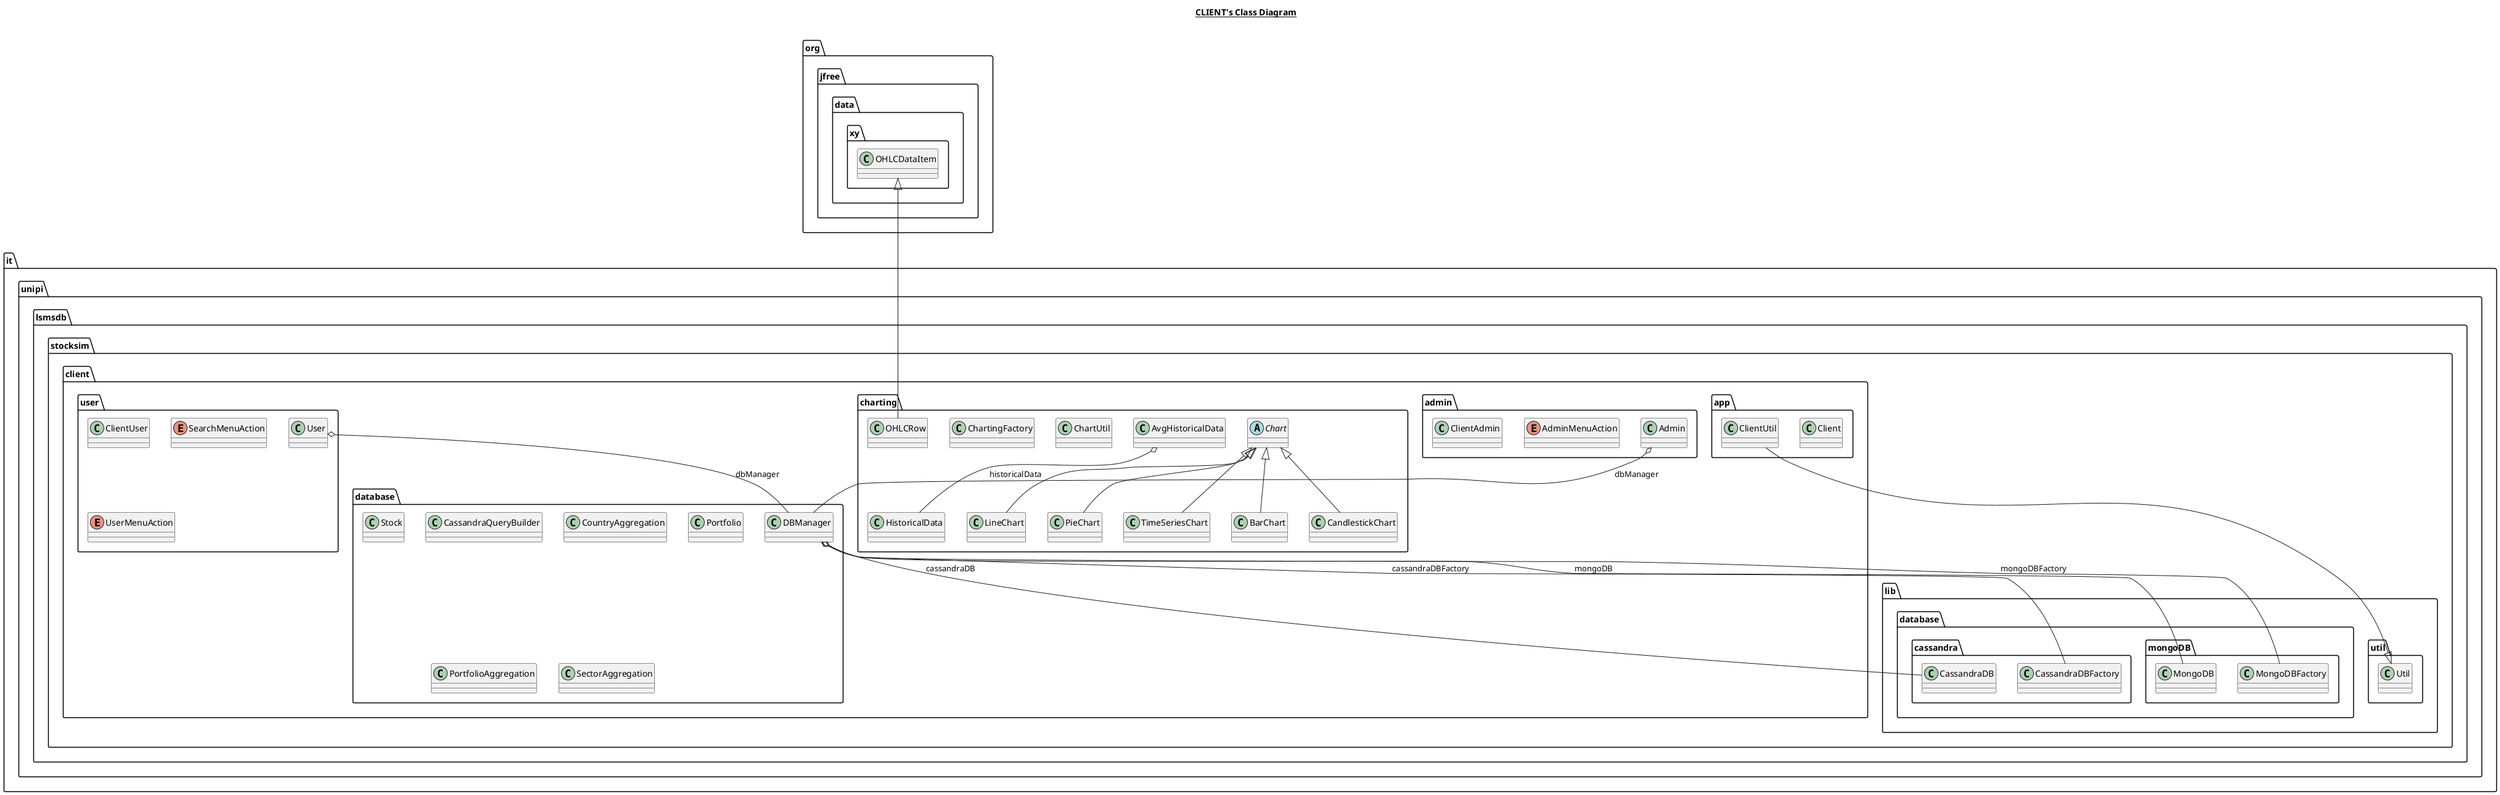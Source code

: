 @startuml

title __CLIENT's Class Diagram__\n

  namespace it.unipi.lsmsdb.stocksim.client.admin {
    class it.unipi.lsmsdb.stocksim.client.admin.Admin {
    }
  }
  

  namespace it.unipi.lsmsdb.stocksim.client.admin {
    enum AdminMenuAction {
    }
  }
  

  namespace it.unipi.lsmsdb.stocksim.client.admin {
    class it.unipi.lsmsdb.stocksim.client.admin.ClientAdmin {
    }
  }
  

  namespace it.unipi.lsmsdb.stocksim.client.app {
    class it.unipi.lsmsdb.stocksim.client.app.Client {
    }
  }
  

  namespace it.unipi.lsmsdb.stocksim.client.app {
    class it.unipi.lsmsdb.stocksim.client.app.ClientUtil {
    }
  }
  

  namespace it.unipi.lsmsdb.stocksim.client.charting {
    class it.unipi.lsmsdb.stocksim.client.charting.AvgHistoricalData {
    }
  }
  

  namespace it.unipi.lsmsdb.stocksim.client.charting {
    class it.unipi.lsmsdb.stocksim.client.charting.BarChart {
    }
  }
  

  namespace it.unipi.lsmsdb.stocksim.client.charting {
    class it.unipi.lsmsdb.stocksim.client.charting.CandlestickChart {
    }
  }
  

  namespace it.unipi.lsmsdb.stocksim.client.charting {
    abstract class it.unipi.lsmsdb.stocksim.client.charting.Chart {
    }
  }
  

  namespace it.unipi.lsmsdb.stocksim.client.charting {
    class it.unipi.lsmsdb.stocksim.client.charting.ChartUtil {
    }
  }
  

  namespace it.unipi.lsmsdb.stocksim.client.charting {
    class it.unipi.lsmsdb.stocksim.client.charting.ChartingFactory {
    }
  }
  

  namespace it.unipi.lsmsdb.stocksim.client.charting {
    class it.unipi.lsmsdb.stocksim.client.charting.HistoricalData {
    }
  }
  

  namespace it.unipi.lsmsdb.stocksim.client.charting {
    class it.unipi.lsmsdb.stocksim.client.charting.LineChart {
    }
  }
  

  namespace it.unipi.lsmsdb.stocksim.client.charting {
    class it.unipi.lsmsdb.stocksim.client.charting.OHLCRow {
    }
  }
  

  namespace it.unipi.lsmsdb.stocksim.client.charting {
    class it.unipi.lsmsdb.stocksim.client.charting.PieChart {
    }
  }
  

  namespace it.unipi.lsmsdb.stocksim.client.charting {
    class it.unipi.lsmsdb.stocksim.client.charting.TimeSeriesChart {
    }
  }
  

  namespace it.unipi.lsmsdb.stocksim.client.database {
    class it.unipi.lsmsdb.stocksim.client.database.CassandraQueryBuilder {
    }
  }
  

  namespace it.unipi.lsmsdb.stocksim.client.database {
    class it.unipi.lsmsdb.stocksim.client.database.CountryAggregation {
    }
  }
  

  namespace it.unipi.lsmsdb.stocksim.client.database {
    class it.unipi.lsmsdb.stocksim.client.database.DBManager {
    }
  }
  

  namespace it.unipi.lsmsdb.stocksim.client.database {
    class it.unipi.lsmsdb.stocksim.client.database.Portfolio {
    }
  }
  

  namespace it.unipi.lsmsdb.stocksim.client.database {
    class it.unipi.lsmsdb.stocksim.client.database.PortfolioAggregation {
    }
  }
  

  namespace it.unipi.lsmsdb.stocksim.client.database {
    class it.unipi.lsmsdb.stocksim.client.database.SectorAggregation {
    }
  }
  

  namespace it.unipi.lsmsdb.stocksim.client.database {
    class it.unipi.lsmsdb.stocksim.client.database.Stock {
    }
  }
  

  namespace it.unipi.lsmsdb.stocksim.client.user {
    class it.unipi.lsmsdb.stocksim.client.user.ClientUser {
    }
  }
  

  namespace it.unipi.lsmsdb.stocksim.client.user {
    enum SearchMenuAction {
    }
  }
  

  namespace it.unipi.lsmsdb.stocksim.client.user {
    class it.unipi.lsmsdb.stocksim.client.user.User {
    }
  }
  

  namespace it.unipi.lsmsdb.stocksim.client.user {
    enum UserMenuAction {
    }
  }
  

  it.unipi.lsmsdb.stocksim.client.admin.Admin o-- it.unipi.lsmsdb.stocksim.client.database.DBManager : dbManager
  it.unipi.lsmsdb.stocksim.client.app.ClientUtil -up-|> it.unipi.lsmsdb.stocksim.lib.util.Util
  it.unipi.lsmsdb.stocksim.client.charting.AvgHistoricalData o-- it.unipi.lsmsdb.stocksim.client.charting.HistoricalData : historicalData
  it.unipi.lsmsdb.stocksim.client.charting.BarChart -up-|> it.unipi.lsmsdb.stocksim.client.charting.Chart
  it.unipi.lsmsdb.stocksim.client.charting.CandlestickChart -up-|> it.unipi.lsmsdb.stocksim.client.charting.Chart
  it.unipi.lsmsdb.stocksim.client.charting.LineChart -up-|> it.unipi.lsmsdb.stocksim.client.charting.Chart
  it.unipi.lsmsdb.stocksim.client.charting.OHLCRow -up-|> org.jfree.data.xy.OHLCDataItem
  it.unipi.lsmsdb.stocksim.client.charting.PieChart -up-|> it.unipi.lsmsdb.stocksim.client.charting.Chart
  it.unipi.lsmsdb.stocksim.client.charting.TimeSeriesChart -up-|> it.unipi.lsmsdb.stocksim.client.charting.Chart
  it.unipi.lsmsdb.stocksim.client.database.DBManager o-- it.unipi.lsmsdb.stocksim.lib.database.cassandra.CassandraDB : cassandraDB
  it.unipi.lsmsdb.stocksim.client.database.DBManager o-- it.unipi.lsmsdb.stocksim.lib.database.cassandra.CassandraDBFactory : cassandraDBFactory
  it.unipi.lsmsdb.stocksim.client.database.DBManager o-- it.unipi.lsmsdb.stocksim.lib.database.mongoDB.MongoDB : mongoDB
  it.unipi.lsmsdb.stocksim.client.database.DBManager o-- it.unipi.lsmsdb.stocksim.lib.database.mongoDB.MongoDBFactory : mongoDBFactory
  it.unipi.lsmsdb.stocksim.client.database.Stock o-- it.unipi.lsmsdb.stocksim.client.database.Stock.Location : location
  it.unipi.lsmsdb.stocksim.client.user.User o-- it.unipi.lsmsdb.stocksim.client.database.DBManager : dbManager

@enduml
